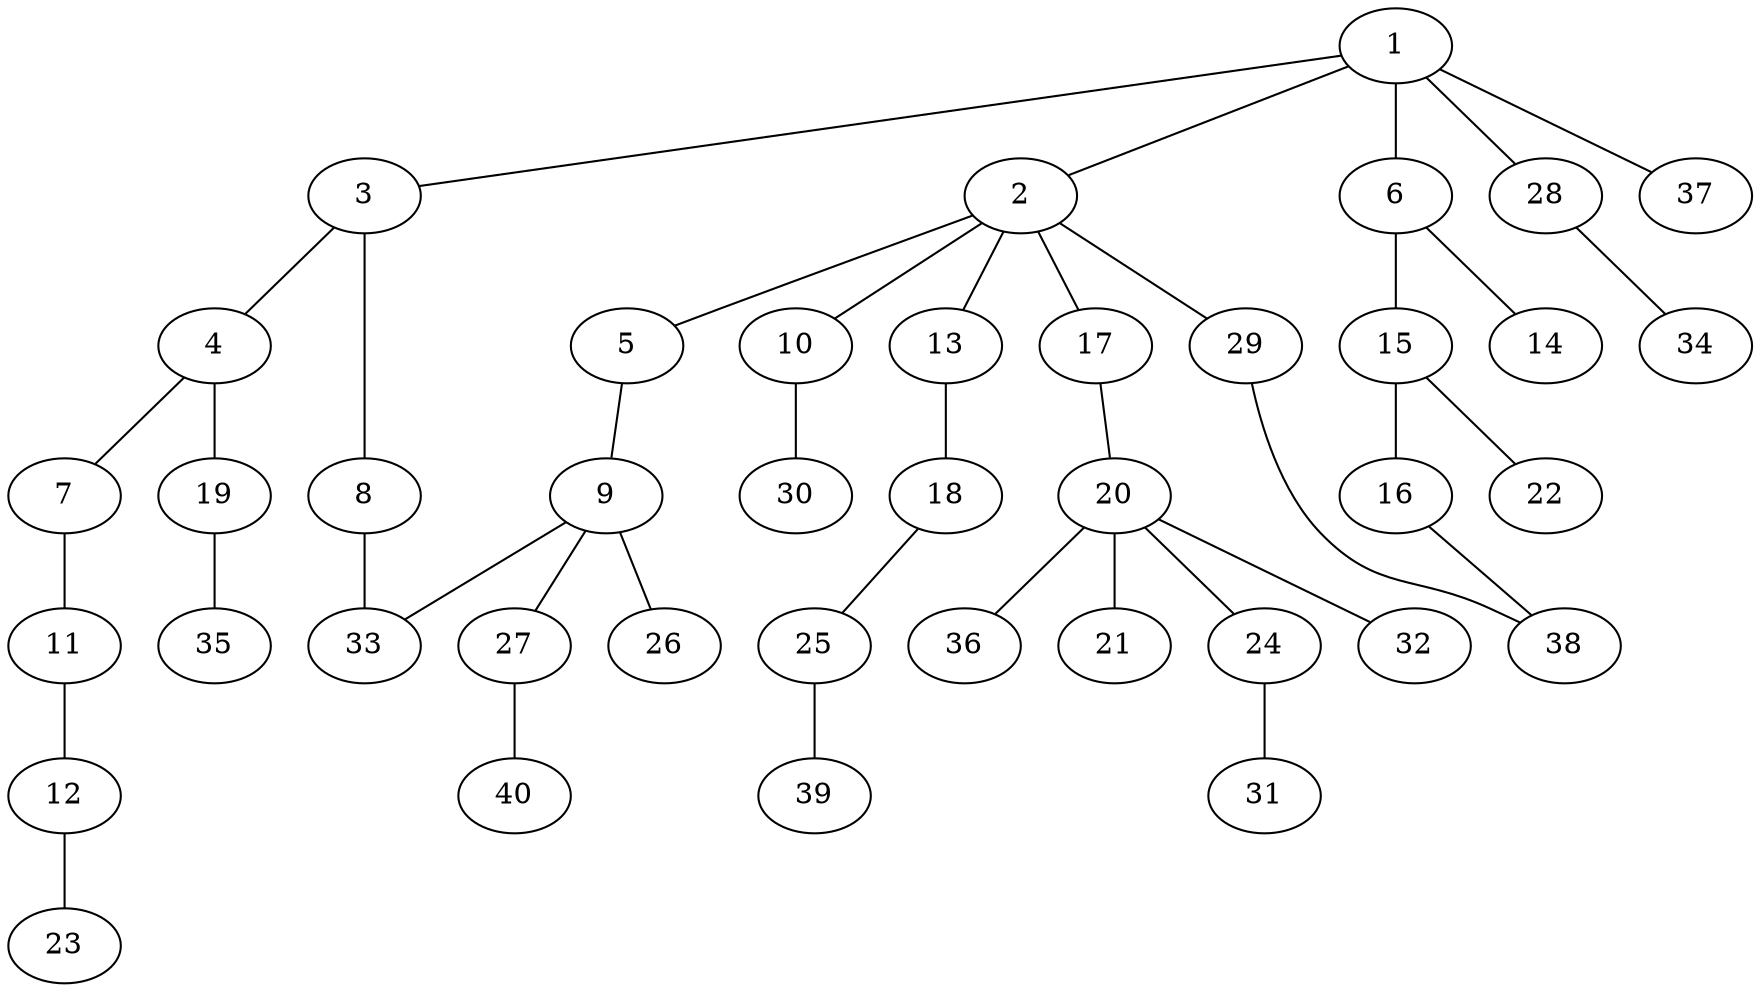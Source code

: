 graph graphname {1--2
1--3
1--6
1--28
1--37
2--5
2--10
2--13
2--17
2--29
3--4
3--8
4--7
4--19
5--9
6--14
6--15
7--11
8--33
9--26
9--27
9--33
10--30
11--12
12--23
13--18
15--16
15--22
16--38
17--20
18--25
19--35
20--21
20--24
20--32
20--36
24--31
25--39
27--40
28--34
29--38
}